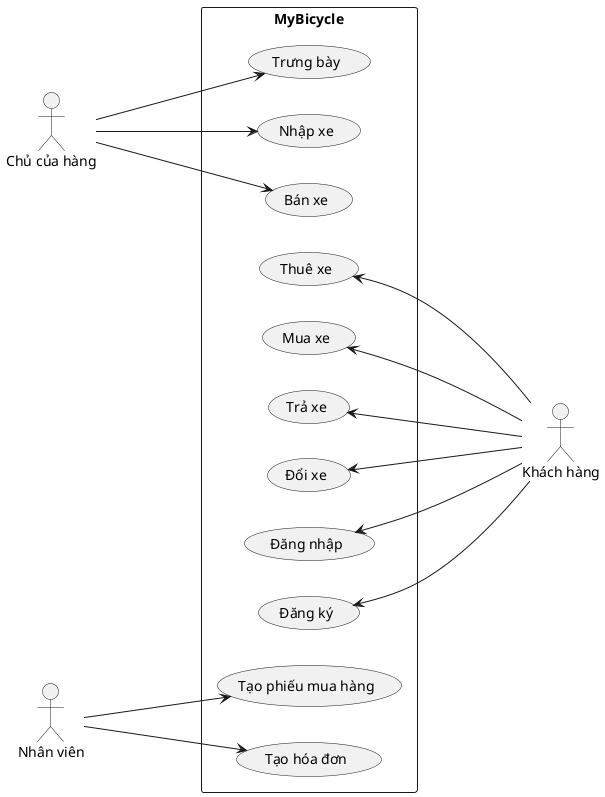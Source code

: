 @startuml MyBicycle

left to right direction

actor "Chủ của hàng" as owner
actor "Khách hàng" as customer
actor "Nhân viên" as staff

rectangle MyBicycle {
    usecase "Trưng bày" as trungBay
    usecase "Nhập xe" as nhapXe
    usecase "Bán xe" as banXe
    usecase "Thuê xe" as thueXe
    usecase "Mua xe" as muaXe
    usecase "Trả xe" as traXe
    usecase "Đổi xe" as doiXe
    usecase "Đăng nhập" as dangNhap
    usecase "Đăng ký" as dangKy
    usecase "Tạo phiếu mua hàng" as taoPhieuMuaHang
    usecase "Tạo hóa đơn" as taoHoaDon
}

owner ---> (nhapXe)
owner --> (banXe)
owner ---> (trungBay)

(thueXe) <--- customer
(muaXe) <--- customer
(traXe) <--- customer
(doiXe) <--- customer
(dangKy) <-- customer
(dangNhap) <--- customer

staff ---> (taoPhieuMuaHang)
staff ---> (taoHoaDon)


@enduml
```
left to right direction
actor "Chủ của hàng" as owner
actor "Khách hàng" as customer
actor "Nhân viên" as staff
rectangle MyBicycle {
    usecase "Trưng bày" as trungBay
    usecase "Nhập xe" as nhapXe
    usecase "Bán xe" as banXe
    usecase "Thuê xe" as thueXe
    usecase "Mua xe" as muaXe
    usecase "Trả xe" as traXe
    usecase "Đổi xe" as doiXe
    usecase "Đăng nhập" as dangNhap
    usecase "Đăng ký" as dangKy
    usecase "Tạo phiếu mua hàng" as taoPhieuMuaHang
    usecase "Tạo hóa đơn" as taoHoaDon
}
owner ---> (nhapXe)
owner --> (banXe)
owner ---> (trungBay)
(thueXe) <--- customer
(muaXe) <--- customer
(traXe) <--- customer
(doiXe) <--- customer
(dangKy) <-- customer
(dangNhap) <--- customer
staff ---> (taoPhieuMuaHang)
staff ---> (taoHoaDon)
@enduml
```
